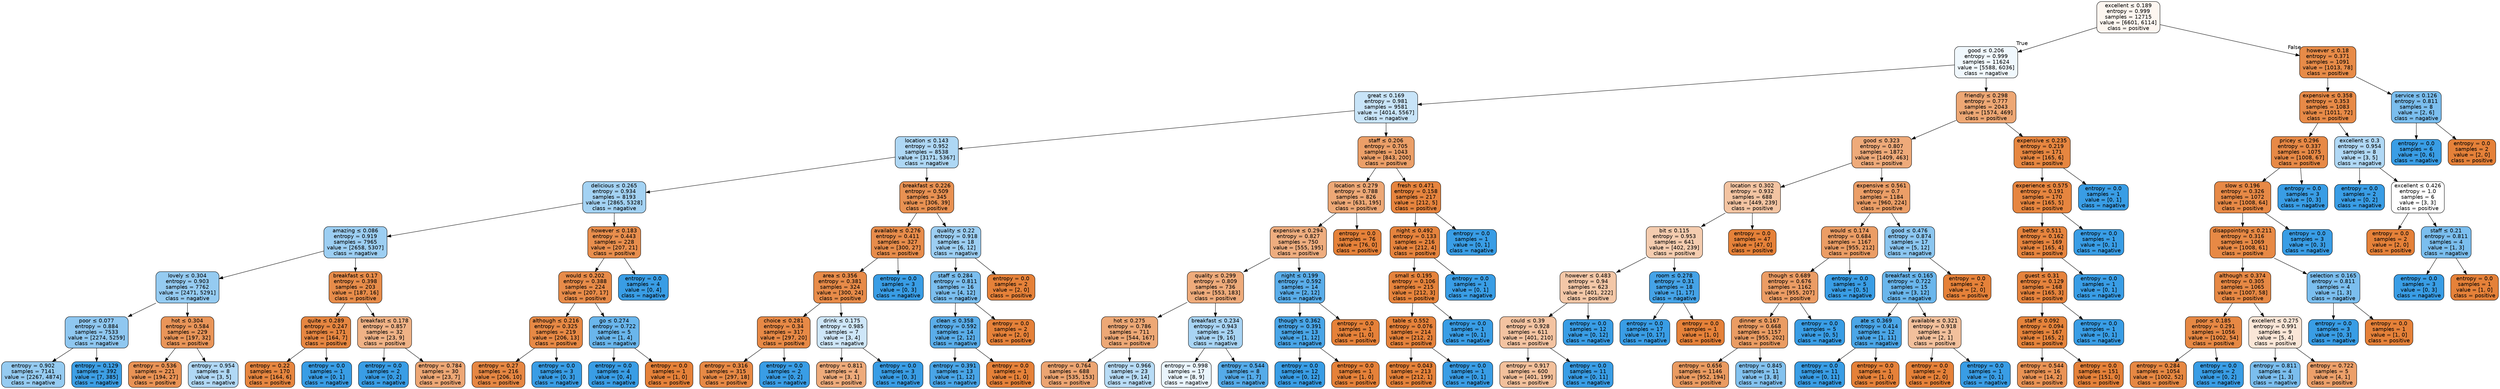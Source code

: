 digraph Tree {
node [shape=box, style="filled, rounded", color="black", fontname=helvetica] ;
edge [fontname=helvetica] ;
0 [label=<excellent &le; 0.189<br/>entropy = 0.999<br/>samples = 12715<br/>value = [6601, 6114]<br/>class = positive>, fillcolor="#fdf6f0"] ;
1 [label=<good &le; 0.206<br/>entropy = 0.999<br/>samples = 11624<br/>value = [5588, 6036]<br/>class = nagative>, fillcolor="#f0f8fd"] ;
0 -> 1 [labeldistance=2.5, labelangle=45, headlabel="True"] ;
2 [label=<great &le; 0.169<br/>entropy = 0.981<br/>samples = 9581<br/>value = [4014, 5567]<br/>class = nagative>, fillcolor="#c8e4f8"] ;
1 -> 2 ;
3 [label=<location &le; 0.143<br/>entropy = 0.952<br/>samples = 8538<br/>value = [3171, 5367]<br/>class = nagative>, fillcolor="#aed7f4"] ;
2 -> 3 ;
4 [label=<delicious &le; 0.265<br/>entropy = 0.934<br/>samples = 8193<br/>value = [2865, 5328]<br/>class = nagative>, fillcolor="#a3d2f3"] ;
3 -> 4 ;
5 [label=<amazing &le; 0.086<br/>entropy = 0.919<br/>samples = 7965<br/>value = [2658, 5307]<br/>class = nagative>, fillcolor="#9ccef2"] ;
4 -> 5 ;
6 [label=<lovely &le; 0.304<br/>entropy = 0.903<br/>samples = 7762<br/>value = [2471, 5291]<br/>class = nagative>, fillcolor="#95cbf1"] ;
5 -> 6 ;
7 [label=<poor &le; 0.077<br/>entropy = 0.884<br/>samples = 7533<br/>value = [2274, 5259]<br/>class = nagative>, fillcolor="#8fc7f0"] ;
6 -> 7 ;
8 [label=<entropy = 0.902<br/>samples = 7141<br/>value = [2267, 4874]<br/>class = nagative>, fillcolor="#95cbf1"] ;
7 -> 8 ;
9 [label=<entropy = 0.129<br/>samples = 392<br/>value = [7, 385]<br/>class = nagative>, fillcolor="#3d9fe5"] ;
7 -> 9 ;
10 [label=<hot &le; 0.304<br/>entropy = 0.584<br/>samples = 229<br/>value = [197, 32]<br/>class = positive>, fillcolor="#e99559"] ;
6 -> 10 ;
11 [label=<entropy = 0.536<br/>samples = 221<br/>value = [194, 27]<br/>class = positive>, fillcolor="#e99355"] ;
10 -> 11 ;
12 [label=<entropy = 0.954<br/>samples = 8<br/>value = [3, 5]<br/>class = nagative>, fillcolor="#b0d8f5"] ;
10 -> 12 ;
13 [label=<breakfast &le; 0.17<br/>entropy = 0.398<br/>samples = 203<br/>value = [187, 16]<br/>class = positive>, fillcolor="#e78c4a"] ;
5 -> 13 ;
14 [label=<quite &le; 0.289<br/>entropy = 0.247<br/>samples = 171<br/>value = [164, 7]<br/>class = positive>, fillcolor="#e68641"] ;
13 -> 14 ;
15 [label=<entropy = 0.22<br/>samples = 170<br/>value = [164, 6]<br/>class = positive>, fillcolor="#e68640"] ;
14 -> 15 ;
16 [label=<entropy = 0.0<br/>samples = 1<br/>value = [0, 1]<br/>class = nagative>, fillcolor="#399de5"] ;
14 -> 16 ;
17 [label=<breakfast &le; 0.178<br/>entropy = 0.857<br/>samples = 32<br/>value = [23, 9]<br/>class = positive>, fillcolor="#efb286"] ;
13 -> 17 ;
18 [label=<entropy = 0.0<br/>samples = 2<br/>value = [0, 2]<br/>class = nagative>, fillcolor="#399de5"] ;
17 -> 18 ;
19 [label=<entropy = 0.784<br/>samples = 30<br/>value = [23, 7]<br/>class = positive>, fillcolor="#eda775"] ;
17 -> 19 ;
20 [label=<however &le; 0.183<br/>entropy = 0.443<br/>samples = 228<br/>value = [207, 21]<br/>class = positive>, fillcolor="#e88e4d"] ;
4 -> 20 ;
21 [label=<would &le; 0.202<br/>entropy = 0.388<br/>samples = 224<br/>value = [207, 17]<br/>class = positive>, fillcolor="#e78b49"] ;
20 -> 21 ;
22 [label=<although &le; 0.216<br/>entropy = 0.325<br/>samples = 219<br/>value = [206, 13]<br/>class = positive>, fillcolor="#e78945"] ;
21 -> 22 ;
23 [label=<entropy = 0.27<br/>samples = 216<br/>value = [206, 10]<br/>class = positive>, fillcolor="#e68743"] ;
22 -> 23 ;
24 [label=<entropy = 0.0<br/>samples = 3<br/>value = [0, 3]<br/>class = nagative>, fillcolor="#399de5"] ;
22 -> 24 ;
25 [label=<go &le; 0.274<br/>entropy = 0.722<br/>samples = 5<br/>value = [1, 4]<br/>class = nagative>, fillcolor="#6ab6ec"] ;
21 -> 25 ;
26 [label=<entropy = 0.0<br/>samples = 4<br/>value = [0, 4]<br/>class = nagative>, fillcolor="#399de5"] ;
25 -> 26 ;
27 [label=<entropy = 0.0<br/>samples = 1<br/>value = [1, 0]<br/>class = positive>, fillcolor="#e58139"] ;
25 -> 27 ;
28 [label=<entropy = 0.0<br/>samples = 4<br/>value = [0, 4]<br/>class = nagative>, fillcolor="#399de5"] ;
20 -> 28 ;
29 [label=<breakfast &le; 0.226<br/>entropy = 0.509<br/>samples = 345<br/>value = [306, 39]<br/>class = positive>, fillcolor="#e89152"] ;
3 -> 29 ;
30 [label=<available &le; 0.276<br/>entropy = 0.411<br/>samples = 327<br/>value = [300, 27]<br/>class = positive>, fillcolor="#e78c4b"] ;
29 -> 30 ;
31 [label=<area &le; 0.356<br/>entropy = 0.381<br/>samples = 324<br/>value = [300, 24]<br/>class = positive>, fillcolor="#e78b49"] ;
30 -> 31 ;
32 [label=<choice &le; 0.281<br/>entropy = 0.34<br/>samples = 317<br/>value = [297, 20]<br/>class = positive>, fillcolor="#e78946"] ;
31 -> 32 ;
33 [label=<entropy = 0.316<br/>samples = 315<br/>value = [297, 18]<br/>class = positive>, fillcolor="#e78945"] ;
32 -> 33 ;
34 [label=<entropy = 0.0<br/>samples = 2<br/>value = [0, 2]<br/>class = nagative>, fillcolor="#399de5"] ;
32 -> 34 ;
35 [label=<drink &le; 0.175<br/>entropy = 0.985<br/>samples = 7<br/>value = [3, 4]<br/>class = nagative>, fillcolor="#cee6f8"] ;
31 -> 35 ;
36 [label=<entropy = 0.811<br/>samples = 4<br/>value = [3, 1]<br/>class = positive>, fillcolor="#eeab7b"] ;
35 -> 36 ;
37 [label=<entropy = 0.0<br/>samples = 3<br/>value = [0, 3]<br/>class = nagative>, fillcolor="#399de5"] ;
35 -> 37 ;
38 [label=<entropy = 0.0<br/>samples = 3<br/>value = [0, 3]<br/>class = nagative>, fillcolor="#399de5"] ;
30 -> 38 ;
39 [label=<quality &le; 0.22<br/>entropy = 0.918<br/>samples = 18<br/>value = [6, 12]<br/>class = nagative>, fillcolor="#9ccef2"] ;
29 -> 39 ;
40 [label=<staff &le; 0.284<br/>entropy = 0.811<br/>samples = 16<br/>value = [4, 12]<br/>class = nagative>, fillcolor="#7bbeee"] ;
39 -> 40 ;
41 [label=<clean &le; 0.358<br/>entropy = 0.592<br/>samples = 14<br/>value = [2, 12]<br/>class = nagative>, fillcolor="#5aade9"] ;
40 -> 41 ;
42 [label=<entropy = 0.391<br/>samples = 13<br/>value = [1, 12]<br/>class = nagative>, fillcolor="#49a5e7"] ;
41 -> 42 ;
43 [label=<entropy = 0.0<br/>samples = 1<br/>value = [1, 0]<br/>class = positive>, fillcolor="#e58139"] ;
41 -> 43 ;
44 [label=<entropy = 0.0<br/>samples = 2<br/>value = [2, 0]<br/>class = positive>, fillcolor="#e58139"] ;
40 -> 44 ;
45 [label=<entropy = 0.0<br/>samples = 2<br/>value = [2, 0]<br/>class = positive>, fillcolor="#e58139"] ;
39 -> 45 ;
46 [label=<staff &le; 0.206<br/>entropy = 0.705<br/>samples = 1043<br/>value = [843, 200]<br/>class = positive>, fillcolor="#eb9f68"] ;
2 -> 46 ;
47 [label=<location &le; 0.279<br/>entropy = 0.788<br/>samples = 826<br/>value = [631, 195]<br/>class = positive>, fillcolor="#eda876"] ;
46 -> 47 ;
48 [label=<expensive &le; 0.294<br/>entropy = 0.827<br/>samples = 750<br/>value = [555, 195]<br/>class = positive>, fillcolor="#eead7f"] ;
47 -> 48 ;
49 [label=<quality &le; 0.299<br/>entropy = 0.809<br/>samples = 736<br/>value = [553, 183]<br/>class = positive>, fillcolor="#eeab7b"] ;
48 -> 49 ;
50 [label=<hot &le; 0.275<br/>entropy = 0.786<br/>samples = 711<br/>value = [544, 167]<br/>class = positive>, fillcolor="#eda876"] ;
49 -> 50 ;
51 [label=<entropy = 0.764<br/>samples = 688<br/>value = [535, 153]<br/>class = positive>, fillcolor="#eca572"] ;
50 -> 51 ;
52 [label=<entropy = 0.966<br/>samples = 23<br/>value = [9, 14]<br/>class = nagative>, fillcolor="#b8dcf6"] ;
50 -> 52 ;
53 [label=<breakfast &le; 0.234<br/>entropy = 0.943<br/>samples = 25<br/>value = [9, 16]<br/>class = nagative>, fillcolor="#a8d4f4"] ;
49 -> 53 ;
54 [label=<entropy = 0.998<br/>samples = 17<br/>value = [8, 9]<br/>class = nagative>, fillcolor="#e9f4fc"] ;
53 -> 54 ;
55 [label=<entropy = 0.544<br/>samples = 8<br/>value = [1, 7]<br/>class = nagative>, fillcolor="#55abe9"] ;
53 -> 55 ;
56 [label=<night &le; 0.199<br/>entropy = 0.592<br/>samples = 14<br/>value = [2, 12]<br/>class = nagative>, fillcolor="#5aade9"] ;
48 -> 56 ;
57 [label=<though &le; 0.362<br/>entropy = 0.391<br/>samples = 13<br/>value = [1, 12]<br/>class = nagative>, fillcolor="#49a5e7"] ;
56 -> 57 ;
58 [label=<entropy = 0.0<br/>samples = 12<br/>value = [0, 12]<br/>class = nagative>, fillcolor="#399de5"] ;
57 -> 58 ;
59 [label=<entropy = 0.0<br/>samples = 1<br/>value = [1, 0]<br/>class = positive>, fillcolor="#e58139"] ;
57 -> 59 ;
60 [label=<entropy = 0.0<br/>samples = 1<br/>value = [1, 0]<br/>class = positive>, fillcolor="#e58139"] ;
56 -> 60 ;
61 [label=<entropy = 0.0<br/>samples = 76<br/>value = [76, 0]<br/>class = positive>, fillcolor="#e58139"] ;
47 -> 61 ;
62 [label=<fresh &le; 0.471<br/>entropy = 0.158<br/>samples = 217<br/>value = [212, 5]<br/>class = positive>, fillcolor="#e6843e"] ;
46 -> 62 ;
63 [label=<night &le; 0.492<br/>entropy = 0.133<br/>samples = 216<br/>value = [212, 4]<br/>class = positive>, fillcolor="#e5833d"] ;
62 -> 63 ;
64 [label=<small &le; 0.195<br/>entropy = 0.106<br/>samples = 215<br/>value = [212, 3]<br/>class = positive>, fillcolor="#e5833c"] ;
63 -> 64 ;
65 [label=<table &le; 0.552<br/>entropy = 0.076<br/>samples = 214<br/>value = [212, 2]<br/>class = positive>, fillcolor="#e5823b"] ;
64 -> 65 ;
66 [label=<entropy = 0.043<br/>samples = 213<br/>value = [212, 1]<br/>class = positive>, fillcolor="#e5823a"] ;
65 -> 66 ;
67 [label=<entropy = 0.0<br/>samples = 1<br/>value = [0, 1]<br/>class = nagative>, fillcolor="#399de5"] ;
65 -> 67 ;
68 [label=<entropy = 0.0<br/>samples = 1<br/>value = [0, 1]<br/>class = nagative>, fillcolor="#399de5"] ;
64 -> 68 ;
69 [label=<entropy = 0.0<br/>samples = 1<br/>value = [0, 1]<br/>class = nagative>, fillcolor="#399de5"] ;
63 -> 69 ;
70 [label=<entropy = 0.0<br/>samples = 1<br/>value = [0, 1]<br/>class = nagative>, fillcolor="#399de5"] ;
62 -> 70 ;
71 [label=<friendly &le; 0.298<br/>entropy = 0.777<br/>samples = 2043<br/>value = [1574, 469]<br/>class = positive>, fillcolor="#eda774"] ;
1 -> 71 ;
72 [label=<good &le; 0.323<br/>entropy = 0.807<br/>samples = 1872<br/>value = [1409, 463]<br/>class = positive>, fillcolor="#eeaa7a"] ;
71 -> 72 ;
73 [label=<location &le; 0.302<br/>entropy = 0.932<br/>samples = 688<br/>value = [449, 239]<br/>class = positive>, fillcolor="#f3c4a2"] ;
72 -> 73 ;
74 [label=<bit &le; 0.115<br/>entropy = 0.953<br/>samples = 641<br/>value = [402, 239]<br/>class = positive>, fillcolor="#f4ccaf"] ;
73 -> 74 ;
75 [label=<however &le; 0.483<br/>entropy = 0.94<br/>samples = 623<br/>value = [401, 222]<br/>class = positive>, fillcolor="#f3c7a7"] ;
74 -> 75 ;
76 [label=<could &le; 0.39<br/>entropy = 0.928<br/>samples = 611<br/>value = [401, 210]<br/>class = positive>, fillcolor="#f3c3a1"] ;
75 -> 76 ;
77 [label=<entropy = 0.917<br/>samples = 600<br/>value = [401, 199]<br/>class = positive>, fillcolor="#f2c09b"] ;
76 -> 77 ;
78 [label=<entropy = 0.0<br/>samples = 11<br/>value = [0, 11]<br/>class = nagative>, fillcolor="#399de5"] ;
76 -> 78 ;
79 [label=<entropy = 0.0<br/>samples = 12<br/>value = [0, 12]<br/>class = nagative>, fillcolor="#399de5"] ;
75 -> 79 ;
80 [label=<room &le; 0.278<br/>entropy = 0.31<br/>samples = 18<br/>value = [1, 17]<br/>class = nagative>, fillcolor="#45a3e7"] ;
74 -> 80 ;
81 [label=<entropy = 0.0<br/>samples = 17<br/>value = [0, 17]<br/>class = nagative>, fillcolor="#399de5"] ;
80 -> 81 ;
82 [label=<entropy = 0.0<br/>samples = 1<br/>value = [1, 0]<br/>class = positive>, fillcolor="#e58139"] ;
80 -> 82 ;
83 [label=<entropy = 0.0<br/>samples = 47<br/>value = [47, 0]<br/>class = positive>, fillcolor="#e58139"] ;
73 -> 83 ;
84 [label=<expensive &le; 0.561<br/>entropy = 0.7<br/>samples = 1184<br/>value = [960, 224]<br/>class = positive>, fillcolor="#eb9e67"] ;
72 -> 84 ;
85 [label=<would &le; 0.174<br/>entropy = 0.684<br/>samples = 1167<br/>value = [955, 212]<br/>class = positive>, fillcolor="#eb9d65"] ;
84 -> 85 ;
86 [label=<though &le; 0.689<br/>entropy = 0.676<br/>samples = 1162<br/>value = [955, 207]<br/>class = positive>, fillcolor="#eb9c64"] ;
85 -> 86 ;
87 [label=<dinner &le; 0.167<br/>entropy = 0.668<br/>samples = 1157<br/>value = [955, 202]<br/>class = positive>, fillcolor="#ea9c63"] ;
86 -> 87 ;
88 [label=<entropy = 0.656<br/>samples = 1146<br/>value = [952, 194]<br/>class = positive>, fillcolor="#ea9b61"] ;
87 -> 88 ;
89 [label=<entropy = 0.845<br/>samples = 11<br/>value = [3, 8]<br/>class = nagative>, fillcolor="#83c2ef"] ;
87 -> 89 ;
90 [label=<entropy = 0.0<br/>samples = 5<br/>value = [0, 5]<br/>class = nagative>, fillcolor="#399de5"] ;
86 -> 90 ;
91 [label=<entropy = 0.0<br/>samples = 5<br/>value = [0, 5]<br/>class = nagative>, fillcolor="#399de5"] ;
85 -> 91 ;
92 [label=<good &le; 0.476<br/>entropy = 0.874<br/>samples = 17<br/>value = [5, 12]<br/>class = nagative>, fillcolor="#8bc6f0"] ;
84 -> 92 ;
93 [label=<breakfast &le; 0.165<br/>entropy = 0.722<br/>samples = 15<br/>value = [3, 12]<br/>class = nagative>, fillcolor="#6ab6ec"] ;
92 -> 93 ;
94 [label=<ate &le; 0.369<br/>entropy = 0.414<br/>samples = 12<br/>value = [1, 11]<br/>class = nagative>, fillcolor="#4ba6e7"] ;
93 -> 94 ;
95 [label=<entropy = 0.0<br/>samples = 11<br/>value = [0, 11]<br/>class = nagative>, fillcolor="#399de5"] ;
94 -> 95 ;
96 [label=<entropy = 0.0<br/>samples = 1<br/>value = [1, 0]<br/>class = positive>, fillcolor="#e58139"] ;
94 -> 96 ;
97 [label=<available &le; 0.321<br/>entropy = 0.918<br/>samples = 3<br/>value = [2, 1]<br/>class = positive>, fillcolor="#f2c09c"] ;
93 -> 97 ;
98 [label=<entropy = 0.0<br/>samples = 2<br/>value = [2, 0]<br/>class = positive>, fillcolor="#e58139"] ;
97 -> 98 ;
99 [label=<entropy = 0.0<br/>samples = 1<br/>value = [0, 1]<br/>class = nagative>, fillcolor="#399de5"] ;
97 -> 99 ;
100 [label=<entropy = 0.0<br/>samples = 2<br/>value = [2, 0]<br/>class = positive>, fillcolor="#e58139"] ;
92 -> 100 ;
101 [label=<expensive &le; 0.235<br/>entropy = 0.219<br/>samples = 171<br/>value = [165, 6]<br/>class = positive>, fillcolor="#e68640"] ;
71 -> 101 ;
102 [label=<experience &le; 0.575<br/>entropy = 0.191<br/>samples = 170<br/>value = [165, 5]<br/>class = positive>, fillcolor="#e6853f"] ;
101 -> 102 ;
103 [label=<better &le; 0.511<br/>entropy = 0.162<br/>samples = 169<br/>value = [165, 4]<br/>class = positive>, fillcolor="#e6843e"] ;
102 -> 103 ;
104 [label=<guest &le; 0.31<br/>entropy = 0.129<br/>samples = 168<br/>value = [165, 3]<br/>class = positive>, fillcolor="#e5833d"] ;
103 -> 104 ;
105 [label=<staff &le; 0.092<br/>entropy = 0.094<br/>samples = 167<br/>value = [165, 2]<br/>class = positive>, fillcolor="#e5833b"] ;
104 -> 105 ;
106 [label=<entropy = 0.544<br/>samples = 16<br/>value = [14, 2]<br/>class = positive>, fillcolor="#e99355"] ;
105 -> 106 ;
107 [label=<entropy = 0.0<br/>samples = 151<br/>value = [151, 0]<br/>class = positive>, fillcolor="#e58139"] ;
105 -> 107 ;
108 [label=<entropy = 0.0<br/>samples = 1<br/>value = [0, 1]<br/>class = nagative>, fillcolor="#399de5"] ;
104 -> 108 ;
109 [label=<entropy = 0.0<br/>samples = 1<br/>value = [0, 1]<br/>class = nagative>, fillcolor="#399de5"] ;
103 -> 109 ;
110 [label=<entropy = 0.0<br/>samples = 1<br/>value = [0, 1]<br/>class = nagative>, fillcolor="#399de5"] ;
102 -> 110 ;
111 [label=<entropy = 0.0<br/>samples = 1<br/>value = [0, 1]<br/>class = nagative>, fillcolor="#399de5"] ;
101 -> 111 ;
112 [label=<however &le; 0.18<br/>entropy = 0.371<br/>samples = 1091<br/>value = [1013, 78]<br/>class = positive>, fillcolor="#e78b48"] ;
0 -> 112 [labeldistance=2.5, labelangle=-45, headlabel="False"] ;
113 [label=<expensive &le; 0.358<br/>entropy = 0.353<br/>samples = 1083<br/>value = [1011, 72]<br/>class = positive>, fillcolor="#e78a47"] ;
112 -> 113 ;
114 [label=<pricey &le; 0.296<br/>entropy = 0.337<br/>samples = 1075<br/>value = [1008, 67]<br/>class = positive>, fillcolor="#e78946"] ;
113 -> 114 ;
115 [label=<slow &le; 0.196<br/>entropy = 0.326<br/>samples = 1072<br/>value = [1008, 64]<br/>class = positive>, fillcolor="#e78946"] ;
114 -> 115 ;
116 [label=<disappointing &le; 0.211<br/>entropy = 0.316<br/>samples = 1069<br/>value = [1008, 61]<br/>class = positive>, fillcolor="#e78945"] ;
115 -> 116 ;
117 [label=<although &le; 0.374<br/>entropy = 0.305<br/>samples = 1065<br/>value = [1007, 58]<br/>class = positive>, fillcolor="#e68844"] ;
116 -> 117 ;
118 [label=<poor &le; 0.185<br/>entropy = 0.291<br/>samples = 1056<br/>value = [1002, 54]<br/>class = positive>, fillcolor="#e68844"] ;
117 -> 118 ;
119 [label=<entropy = 0.284<br/>samples = 1054<br/>value = [1002, 52]<br/>class = positive>, fillcolor="#e68843"] ;
118 -> 119 ;
120 [label=<entropy = 0.0<br/>samples = 2<br/>value = [0, 2]<br/>class = nagative>, fillcolor="#399de5"] ;
118 -> 120 ;
121 [label=<excellent &le; 0.275<br/>entropy = 0.991<br/>samples = 9<br/>value = [5, 4]<br/>class = positive>, fillcolor="#fae6d7"] ;
117 -> 121 ;
122 [label=<entropy = 0.811<br/>samples = 4<br/>value = [1, 3]<br/>class = nagative>, fillcolor="#7bbeee"] ;
121 -> 122 ;
123 [label=<entropy = 0.722<br/>samples = 5<br/>value = [4, 1]<br/>class = positive>, fillcolor="#eca06a"] ;
121 -> 123 ;
124 [label=<selection &le; 0.165<br/>entropy = 0.811<br/>samples = 4<br/>value = [1, 3]<br/>class = nagative>, fillcolor="#7bbeee"] ;
116 -> 124 ;
125 [label=<entropy = 0.0<br/>samples = 3<br/>value = [0, 3]<br/>class = nagative>, fillcolor="#399de5"] ;
124 -> 125 ;
126 [label=<entropy = 0.0<br/>samples = 1<br/>value = [1, 0]<br/>class = positive>, fillcolor="#e58139"] ;
124 -> 126 ;
127 [label=<entropy = 0.0<br/>samples = 3<br/>value = [0, 3]<br/>class = nagative>, fillcolor="#399de5"] ;
115 -> 127 ;
128 [label=<entropy = 0.0<br/>samples = 3<br/>value = [0, 3]<br/>class = nagative>, fillcolor="#399de5"] ;
114 -> 128 ;
129 [label=<excellent &le; 0.3<br/>entropy = 0.954<br/>samples = 8<br/>value = [3, 5]<br/>class = nagative>, fillcolor="#b0d8f5"] ;
113 -> 129 ;
130 [label=<entropy = 0.0<br/>samples = 2<br/>value = [0, 2]<br/>class = nagative>, fillcolor="#399de5"] ;
129 -> 130 ;
131 [label=<excellent &le; 0.426<br/>entropy = 1.0<br/>samples = 6<br/>value = [3, 3]<br/>class = positive>, fillcolor="#ffffff"] ;
129 -> 131 ;
132 [label=<entropy = 0.0<br/>samples = 2<br/>value = [2, 0]<br/>class = positive>, fillcolor="#e58139"] ;
131 -> 132 ;
133 [label=<staff &le; 0.21<br/>entropy = 0.811<br/>samples = 4<br/>value = [1, 3]<br/>class = nagative>, fillcolor="#7bbeee"] ;
131 -> 133 ;
134 [label=<entropy = 0.0<br/>samples = 3<br/>value = [0, 3]<br/>class = nagative>, fillcolor="#399de5"] ;
133 -> 134 ;
135 [label=<entropy = 0.0<br/>samples = 1<br/>value = [1, 0]<br/>class = positive>, fillcolor="#e58139"] ;
133 -> 135 ;
136 [label=<service &le; 0.126<br/>entropy = 0.811<br/>samples = 8<br/>value = [2, 6]<br/>class = nagative>, fillcolor="#7bbeee"] ;
112 -> 136 ;
137 [label=<entropy = 0.0<br/>samples = 6<br/>value = [0, 6]<br/>class = nagative>, fillcolor="#399de5"] ;
136 -> 137 ;
138 [label=<entropy = 0.0<br/>samples = 2<br/>value = [2, 0]<br/>class = positive>, fillcolor="#e58139"] ;
136 -> 138 ;
}